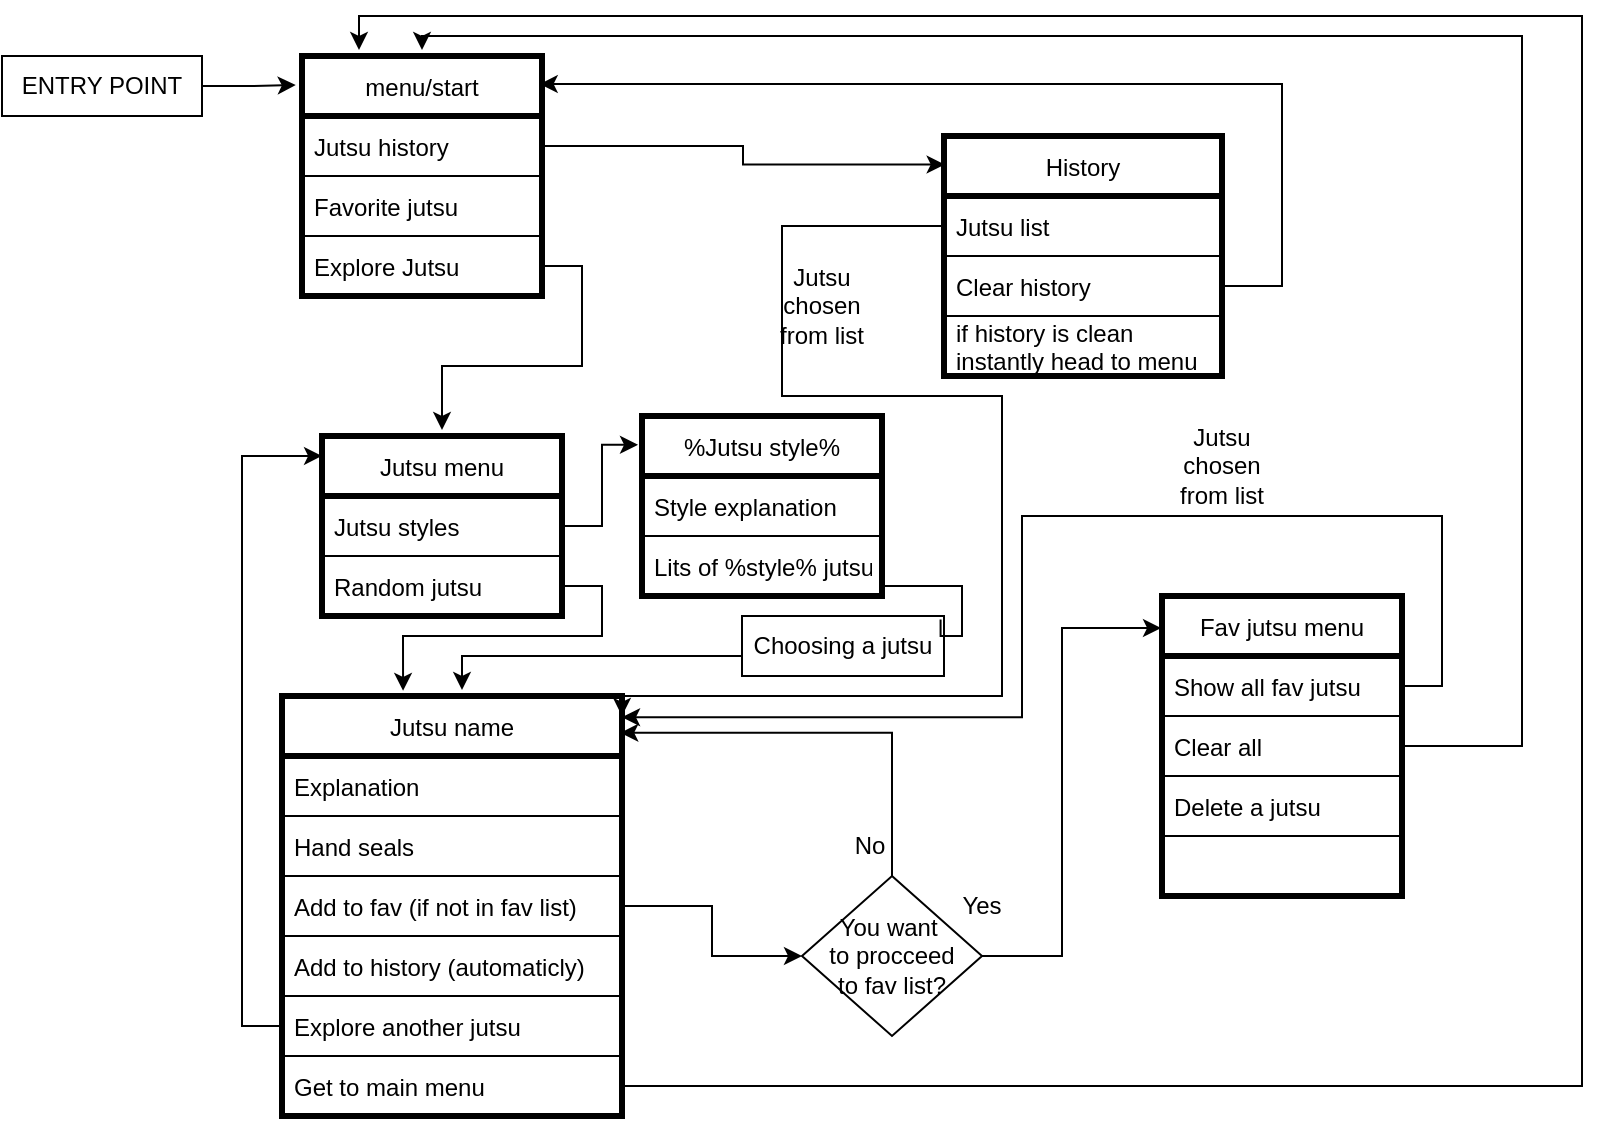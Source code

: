 <mxfile version="18.0.5" type="github">
  <diagram id="U3MrBjE8-kMof_1osqsS" name="Page-1">
    <mxGraphModel dx="1292" dy="763" grid="1" gridSize="10" guides="1" tooltips="1" connect="1" arrows="1" fold="1" page="1" pageScale="1" pageWidth="1169" pageHeight="1654" math="0" shadow="0">
      <root>
        <mxCell id="0" />
        <mxCell id="1" parent="0" />
        <mxCell id="c3NKIqUfqil0ogxzN9lb-2" value="menu/start" style="swimlane;fontStyle=0;childLayout=stackLayout;horizontal=1;startSize=30;horizontalStack=0;resizeParent=1;resizeParentMax=0;resizeLast=0;collapsible=1;marginBottom=0;gradientColor=none;gradientDirection=east;fillColor=default;perimeterSpacing=3;strokeWidth=3;" vertex="1" parent="1">
          <mxGeometry x="160" y="30" width="120" height="120" as="geometry" />
        </mxCell>
        <mxCell id="c3NKIqUfqil0ogxzN9lb-4" value="Jutsu history" style="text;strokeColor=default;fillColor=none;align=left;verticalAlign=middle;spacingLeft=4;spacingRight=4;overflow=hidden;points=[[0,0.5],[1,0.5]];portConstraint=eastwest;rotatable=0;strokeWidth=1;" vertex="1" parent="c3NKIqUfqil0ogxzN9lb-2">
          <mxGeometry y="30" width="120" height="30" as="geometry" />
        </mxCell>
        <mxCell id="c3NKIqUfqil0ogxzN9lb-3" value="Favorite jutsu" style="text;strokeColor=default;fillColor=none;align=left;verticalAlign=middle;spacingLeft=4;spacingRight=4;overflow=hidden;points=[[0,0.5],[1,0.5]];portConstraint=eastwest;rotatable=0;" vertex="1" parent="c3NKIqUfqil0ogxzN9lb-2">
          <mxGeometry y="60" width="120" height="30" as="geometry" />
        </mxCell>
        <mxCell id="c3NKIqUfqil0ogxzN9lb-5" value="Explore Jutsu" style="text;strokeColor=none;fillColor=none;align=left;verticalAlign=middle;spacingLeft=4;spacingRight=4;overflow=hidden;points=[[0,0.5],[1,0.5]];portConstraint=eastwest;rotatable=0;" vertex="1" parent="c3NKIqUfqil0ogxzN9lb-2">
          <mxGeometry y="90" width="120" height="30" as="geometry" />
        </mxCell>
        <mxCell id="c3NKIqUfqil0ogxzN9lb-11" value="Jutsu menu" style="swimlane;fontStyle=0;childLayout=stackLayout;horizontal=1;startSize=30;horizontalStack=0;resizeParent=1;resizeParentMax=0;resizeLast=0;collapsible=1;marginBottom=0;gradientColor=none;gradientDirection=east;fillColor=default;perimeterSpacing=3;strokeWidth=3;" vertex="1" parent="1">
          <mxGeometry x="170" y="220" width="120" height="90" as="geometry" />
        </mxCell>
        <mxCell id="c3NKIqUfqil0ogxzN9lb-12" value="Jutsu styles" style="text;strokeColor=none;fillColor=none;align=left;verticalAlign=middle;spacingLeft=4;spacingRight=4;overflow=hidden;points=[[0,0.5],[1,0.5]];portConstraint=eastwest;rotatable=0;" vertex="1" parent="c3NKIqUfqil0ogxzN9lb-11">
          <mxGeometry y="30" width="120" height="30" as="geometry" />
        </mxCell>
        <mxCell id="c3NKIqUfqil0ogxzN9lb-13" value="Random jutsu" style="text;strokeColor=default;fillColor=none;align=left;verticalAlign=middle;spacingLeft=4;spacingRight=4;overflow=hidden;points=[[0,0.5],[1,0.5]];portConstraint=eastwest;rotatable=0;strokeWidth=1;" vertex="1" parent="c3NKIqUfqil0ogxzN9lb-11">
          <mxGeometry y="60" width="120" height="30" as="geometry" />
        </mxCell>
        <mxCell id="c3NKIqUfqil0ogxzN9lb-15" style="edgeStyle=orthogonalEdgeStyle;rounded=0;orthogonalLoop=1;jettySize=auto;html=1;entryX=0.5;entryY=0;entryDx=0;entryDy=0;" edge="1" parent="1" source="c3NKIqUfqil0ogxzN9lb-5" target="c3NKIqUfqil0ogxzN9lb-11">
          <mxGeometry relative="1" as="geometry" />
        </mxCell>
        <mxCell id="c3NKIqUfqil0ogxzN9lb-16" value="%Jutsu style%" style="swimlane;fontStyle=0;childLayout=stackLayout;horizontal=1;startSize=30;horizontalStack=0;resizeParent=1;resizeParentMax=0;resizeLast=0;collapsible=1;marginBottom=0;gradientColor=none;gradientDirection=east;fillColor=default;perimeterSpacing=3;strokeWidth=3;" vertex="1" parent="1">
          <mxGeometry x="330" y="210" width="120" height="90" as="geometry" />
        </mxCell>
        <mxCell id="c3NKIqUfqil0ogxzN9lb-18" value="Style explanation" style="text;strokeColor=default;fillColor=none;align=left;verticalAlign=middle;spacingLeft=4;spacingRight=4;overflow=hidden;points=[[0,0.5],[1,0.5]];portConstraint=eastwest;rotatable=0;strokeWidth=1;" vertex="1" parent="c3NKIqUfqil0ogxzN9lb-16">
          <mxGeometry y="30" width="120" height="30" as="geometry" />
        </mxCell>
        <mxCell id="c3NKIqUfqil0ogxzN9lb-19" value="Lits of %style% jutsu" style="text;strokeColor=none;fillColor=none;align=left;verticalAlign=middle;spacingLeft=4;spacingRight=4;overflow=hidden;points=[[0,0.5],[1,0.5]];portConstraint=eastwest;rotatable=0;" vertex="1" parent="c3NKIqUfqil0ogxzN9lb-16">
          <mxGeometry y="60" width="120" height="30" as="geometry" />
        </mxCell>
        <mxCell id="c3NKIqUfqil0ogxzN9lb-20" style="edgeStyle=orthogonalEdgeStyle;rounded=0;orthogonalLoop=1;jettySize=auto;html=1;entryX=0.008;entryY=0.181;entryDx=0;entryDy=0;entryPerimeter=0;" edge="1" parent="1" source="c3NKIqUfqil0ogxzN9lb-12" target="c3NKIqUfqil0ogxzN9lb-16">
          <mxGeometry relative="1" as="geometry" />
        </mxCell>
        <mxCell id="c3NKIqUfqil0ogxzN9lb-22" value="Jutsu name" style="swimlane;fontStyle=0;childLayout=stackLayout;horizontal=1;startSize=30;horizontalStack=0;resizeParent=1;resizeParentMax=0;resizeLast=0;collapsible=1;marginBottom=0;gradientColor=none;gradientDirection=east;fillColor=default;perimeterSpacing=3;strokeWidth=3;" vertex="1" parent="1">
          <mxGeometry x="150" y="350" width="170" height="210" as="geometry" />
        </mxCell>
        <mxCell id="c3NKIqUfqil0ogxzN9lb-23" value="Explanation" style="text;strokeColor=none;fillColor=none;align=left;verticalAlign=middle;spacingLeft=4;spacingRight=4;overflow=hidden;points=[[0,0.5],[1,0.5]];portConstraint=eastwest;rotatable=0;" vertex="1" parent="c3NKIqUfqil0ogxzN9lb-22">
          <mxGeometry y="30" width="170" height="30" as="geometry" />
        </mxCell>
        <mxCell id="c3NKIqUfqil0ogxzN9lb-24" value="Hand seals" style="text;strokeColor=default;fillColor=none;align=left;verticalAlign=middle;spacingLeft=4;spacingRight=4;overflow=hidden;points=[[0,0.5],[1,0.5]];portConstraint=eastwest;rotatable=0;strokeWidth=1;" vertex="1" parent="c3NKIqUfqil0ogxzN9lb-22">
          <mxGeometry y="60" width="170" height="30" as="geometry" />
        </mxCell>
        <mxCell id="c3NKIqUfqil0ogxzN9lb-25" value="Add to fav (if not in fav list)" style="text;strokeColor=none;fillColor=none;align=left;verticalAlign=middle;spacingLeft=4;spacingRight=4;overflow=hidden;points=[[0,0.5],[1,0.5]];portConstraint=eastwest;rotatable=0;" vertex="1" parent="c3NKIqUfqil0ogxzN9lb-22">
          <mxGeometry y="90" width="170" height="30" as="geometry" />
        </mxCell>
        <mxCell id="c3NKIqUfqil0ogxzN9lb-26" value="Add to history (automaticly)" style="text;strokeColor=default;fillColor=none;align=left;verticalAlign=middle;spacingLeft=4;spacingRight=4;overflow=hidden;points=[[0,0.5],[1,0.5]];portConstraint=eastwest;rotatable=0;perimeterSpacing=1;" vertex="1" parent="c3NKIqUfqil0ogxzN9lb-22">
          <mxGeometry y="120" width="170" height="30" as="geometry" />
        </mxCell>
        <mxCell id="c3NKIqUfqil0ogxzN9lb-28" value="Explore another jutsu" style="text;strokeColor=default;fillColor=none;align=left;verticalAlign=middle;spacingLeft=4;spacingRight=4;overflow=hidden;points=[[0,0.5],[1,0.5]];portConstraint=eastwest;rotatable=0;perimeterSpacing=1;" vertex="1" parent="c3NKIqUfqil0ogxzN9lb-22">
          <mxGeometry y="150" width="170" height="30" as="geometry" />
        </mxCell>
        <mxCell id="c3NKIqUfqil0ogxzN9lb-27" value="Get to main menu" style="text;strokeColor=default;fillColor=none;align=left;verticalAlign=middle;spacingLeft=4;spacingRight=4;overflow=hidden;points=[[0,0.5],[1,0.5]];portConstraint=eastwest;rotatable=0;perimeterSpacing=1;" vertex="1" parent="c3NKIqUfqil0ogxzN9lb-22">
          <mxGeometry y="180" width="170" height="30" as="geometry" />
        </mxCell>
        <mxCell id="c3NKIqUfqil0ogxzN9lb-30" style="edgeStyle=orthogonalEdgeStyle;rounded=0;orthogonalLoop=1;jettySize=auto;html=1;entryX=0.024;entryY=0.135;entryDx=0;entryDy=0;entryPerimeter=0;" edge="1" parent="1" source="c3NKIqUfqil0ogxzN9lb-28" target="c3NKIqUfqil0ogxzN9lb-11">
          <mxGeometry relative="1" as="geometry" />
        </mxCell>
        <mxCell id="c3NKIqUfqil0ogxzN9lb-33" style="edgeStyle=orthogonalEdgeStyle;rounded=0;orthogonalLoop=1;jettySize=auto;html=1;startArrow=none;" edge="1" parent="1" source="c3NKIqUfqil0ogxzN9lb-34" target="c3NKIqUfqil0ogxzN9lb-22">
          <mxGeometry relative="1" as="geometry">
            <Array as="points">
              <mxPoint x="431" y="330" />
              <mxPoint x="240" y="330" />
            </Array>
          </mxGeometry>
        </mxCell>
        <mxCell id="c3NKIqUfqil0ogxzN9lb-34" value="Choosing a jutsu" style="text;html=1;strokeColor=default;fillColor=none;align=center;verticalAlign=middle;whiteSpace=wrap;rounded=0;" vertex="1" parent="1">
          <mxGeometry x="380" y="310" width="101" height="30" as="geometry" />
        </mxCell>
        <mxCell id="c3NKIqUfqil0ogxzN9lb-36" value="" style="edgeStyle=orthogonalEdgeStyle;rounded=0;orthogonalLoop=1;jettySize=auto;html=1;entryX=0.983;entryY=0.06;entryDx=0;entryDy=0;entryPerimeter=0;endArrow=none;" edge="1" parent="1" source="c3NKIqUfqil0ogxzN9lb-19" target="c3NKIqUfqil0ogxzN9lb-34">
          <mxGeometry relative="1" as="geometry">
            <mxPoint x="330" y="295" as="sourcePoint" />
            <mxPoint x="330.008" y="349.96" as="targetPoint" />
            <Array as="points">
              <mxPoint x="490" y="295" />
              <mxPoint x="490" y="320" />
              <mxPoint x="479" y="320" />
            </Array>
          </mxGeometry>
        </mxCell>
        <mxCell id="c3NKIqUfqil0ogxzN9lb-56" style="edgeStyle=orthogonalEdgeStyle;rounded=0;orthogonalLoop=1;jettySize=auto;html=1;entryX=0.02;entryY=0.122;entryDx=0;entryDy=0;entryPerimeter=0;" edge="1" parent="1" source="c3NKIqUfqil0ogxzN9lb-41" target="c3NKIqUfqil0ogxzN9lb-51">
          <mxGeometry relative="1" as="geometry">
            <Array as="points">
              <mxPoint x="540" y="480" />
              <mxPoint x="540" y="316" />
            </Array>
          </mxGeometry>
        </mxCell>
        <mxCell id="c3NKIqUfqil0ogxzN9lb-60" style="edgeStyle=orthogonalEdgeStyle;rounded=0;orthogonalLoop=1;jettySize=auto;html=1;entryX=0.978;entryY=0.099;entryDx=0;entryDy=0;entryPerimeter=0;" edge="1" parent="1" source="c3NKIqUfqil0ogxzN9lb-41" target="c3NKIqUfqil0ogxzN9lb-22">
          <mxGeometry relative="1" as="geometry">
            <Array as="points">
              <mxPoint x="455" y="368" />
            </Array>
          </mxGeometry>
        </mxCell>
        <mxCell id="c3NKIqUfqil0ogxzN9lb-41" value="You want&amp;nbsp;&lt;br&gt;to procceed&lt;br&gt;to fav list?" style="rhombus;whiteSpace=wrap;html=1;strokeColor=default;strokeWidth=1;fillColor=default;gradientColor=none;gradientDirection=east;" vertex="1" parent="1">
          <mxGeometry x="410" y="440" width="90" height="80" as="geometry" />
        </mxCell>
        <mxCell id="c3NKIqUfqil0ogxzN9lb-47" value="Yes" style="text;html=1;strokeColor=none;fillColor=none;align=center;verticalAlign=middle;whiteSpace=wrap;rounded=0;" vertex="1" parent="1">
          <mxGeometry x="470" y="440" width="60" height="30" as="geometry" />
        </mxCell>
        <mxCell id="c3NKIqUfqil0ogxzN9lb-49" value="No" style="text;html=1;strokeColor=none;fillColor=none;align=center;verticalAlign=middle;whiteSpace=wrap;rounded=0;" vertex="1" parent="1">
          <mxGeometry x="414" y="410" width="60" height="30" as="geometry" />
        </mxCell>
        <mxCell id="c3NKIqUfqil0ogxzN9lb-51" value="Fav jutsu menu" style="swimlane;fontStyle=0;childLayout=stackLayout;horizontal=1;startSize=30;horizontalStack=0;resizeParent=1;resizeParentMax=0;resizeLast=0;collapsible=1;marginBottom=0;gradientColor=none;gradientDirection=east;fillColor=default;perimeterSpacing=3;strokeWidth=3;" vertex="1" parent="1">
          <mxGeometry x="590" y="300" width="120" height="150" as="geometry" />
        </mxCell>
        <mxCell id="c3NKIqUfqil0ogxzN9lb-52" value="Show all fav jutsu" style="text;strokeColor=none;fillColor=none;align=left;verticalAlign=middle;spacingLeft=4;spacingRight=4;overflow=hidden;points=[[0,0.5],[1,0.5]];portConstraint=eastwest;rotatable=0;" vertex="1" parent="c3NKIqUfqil0ogxzN9lb-51">
          <mxGeometry y="30" width="120" height="30" as="geometry" />
        </mxCell>
        <mxCell id="c3NKIqUfqil0ogxzN9lb-53" value="Clear all" style="text;strokeColor=default;fillColor=none;align=left;verticalAlign=middle;spacingLeft=4;spacingRight=4;overflow=hidden;points=[[0,0.5],[1,0.5]];portConstraint=eastwest;rotatable=0;strokeWidth=1;" vertex="1" parent="c3NKIqUfqil0ogxzN9lb-51">
          <mxGeometry y="60" width="120" height="30" as="geometry" />
        </mxCell>
        <mxCell id="c3NKIqUfqil0ogxzN9lb-54" value="Delete a jutsu" style="text;strokeColor=none;fillColor=none;align=left;verticalAlign=middle;spacingLeft=4;spacingRight=4;overflow=hidden;points=[[0,0.5],[1,0.5]];portConstraint=eastwest;rotatable=0;" vertex="1" parent="c3NKIqUfqil0ogxzN9lb-51">
          <mxGeometry y="90" width="120" height="30" as="geometry" />
        </mxCell>
        <mxCell id="c3NKIqUfqil0ogxzN9lb-55" style="text;strokeColor=default;fillColor=none;align=left;verticalAlign=middle;spacingLeft=4;spacingRight=4;overflow=hidden;points=[[0,0.5],[1,0.5]];portConstraint=eastwest;rotatable=0;" vertex="1" parent="c3NKIqUfqil0ogxzN9lb-51">
          <mxGeometry y="120" width="120" height="30" as="geometry" />
        </mxCell>
        <mxCell id="c3NKIqUfqil0ogxzN9lb-59" style="edgeStyle=orthogonalEdgeStyle;rounded=0;orthogonalLoop=1;jettySize=auto;html=1;entryX=0;entryY=0.5;entryDx=0;entryDy=0;" edge="1" parent="1" source="c3NKIqUfqil0ogxzN9lb-25" target="c3NKIqUfqil0ogxzN9lb-41">
          <mxGeometry relative="1" as="geometry" />
        </mxCell>
        <mxCell id="c3NKIqUfqil0ogxzN9lb-63" style="edgeStyle=orthogonalEdgeStyle;rounded=0;orthogonalLoop=1;jettySize=auto;html=1;entryX=0.361;entryY=0.002;entryDx=0;entryDy=0;entryPerimeter=0;" edge="1" parent="1" source="c3NKIqUfqil0ogxzN9lb-13" target="c3NKIqUfqil0ogxzN9lb-22">
          <mxGeometry relative="1" as="geometry">
            <Array as="points">
              <mxPoint x="310" y="295" />
              <mxPoint x="310" y="320" />
              <mxPoint x="211" y="320" />
            </Array>
          </mxGeometry>
        </mxCell>
        <mxCell id="c3NKIqUfqil0ogxzN9lb-64" value="History" style="swimlane;fontStyle=0;childLayout=stackLayout;horizontal=1;startSize=30;horizontalStack=0;resizeParent=1;resizeParentMax=0;resizeLast=0;collapsible=1;marginBottom=0;gradientColor=none;gradientDirection=east;fillColor=default;perimeterSpacing=3;strokeWidth=3;" vertex="1" parent="1">
          <mxGeometry x="481" y="70" width="139" height="120" as="geometry" />
        </mxCell>
        <mxCell id="c3NKIqUfqil0ogxzN9lb-65" value="Jutsu list" style="text;strokeColor=none;fillColor=none;align=left;verticalAlign=middle;spacingLeft=4;spacingRight=4;overflow=hidden;points=[[0,0.5],[1,0.5]];portConstraint=eastwest;rotatable=0;" vertex="1" parent="c3NKIqUfqil0ogxzN9lb-64">
          <mxGeometry y="30" width="139" height="30" as="geometry" />
        </mxCell>
        <mxCell id="c3NKIqUfqil0ogxzN9lb-66" value="Clear history" style="text;strokeColor=default;fillColor=none;align=left;verticalAlign=middle;spacingLeft=4;spacingRight=4;overflow=hidden;points=[[0,0.5],[1,0.5]];portConstraint=eastwest;rotatable=0;strokeWidth=1;" vertex="1" parent="c3NKIqUfqil0ogxzN9lb-64">
          <mxGeometry y="60" width="139" height="30" as="geometry" />
        </mxCell>
        <mxCell id="c3NKIqUfqil0ogxzN9lb-67" value="if history is clean&#xa;instantly head to menu" style="text;strokeColor=none;fillColor=none;align=left;verticalAlign=middle;spacingLeft=4;spacingRight=4;overflow=hidden;points=[[0,0.5],[1,0.5]];portConstraint=eastwest;rotatable=0;" vertex="1" parent="c3NKIqUfqil0ogxzN9lb-64">
          <mxGeometry y="90" width="139" height="30" as="geometry" />
        </mxCell>
        <mxCell id="c3NKIqUfqil0ogxzN9lb-68" style="edgeStyle=orthogonalEdgeStyle;rounded=0;orthogonalLoop=1;jettySize=auto;html=1;entryX=0.023;entryY=0.137;entryDx=0;entryDy=0;entryPerimeter=0;" edge="1" parent="1" source="c3NKIqUfqil0ogxzN9lb-4" target="c3NKIqUfqil0ogxzN9lb-64">
          <mxGeometry relative="1" as="geometry" />
        </mxCell>
        <mxCell id="c3NKIqUfqil0ogxzN9lb-69" style="edgeStyle=orthogonalEdgeStyle;rounded=0;orthogonalLoop=1;jettySize=auto;html=1;entryX=0.967;entryY=0.135;entryDx=0;entryDy=0;entryPerimeter=0;" edge="1" parent="1" source="c3NKIqUfqil0ogxzN9lb-66" target="c3NKIqUfqil0ogxzN9lb-2">
          <mxGeometry relative="1" as="geometry">
            <Array as="points">
              <mxPoint x="650" y="145" />
              <mxPoint x="650" y="44" />
            </Array>
          </mxGeometry>
        </mxCell>
        <mxCell id="c3NKIqUfqil0ogxzN9lb-70" style="edgeStyle=orthogonalEdgeStyle;rounded=0;orthogonalLoop=1;jettySize=auto;html=1;entryX=0.5;entryY=0;entryDx=0;entryDy=0;" edge="1" parent="1" source="c3NKIqUfqil0ogxzN9lb-53" target="c3NKIqUfqil0ogxzN9lb-2">
          <mxGeometry relative="1" as="geometry">
            <Array as="points">
              <mxPoint x="770" y="375" />
              <mxPoint x="770" y="20" />
              <mxPoint x="220" y="20" />
            </Array>
          </mxGeometry>
        </mxCell>
        <mxCell id="c3NKIqUfqil0ogxzN9lb-71" style="edgeStyle=orthogonalEdgeStyle;rounded=0;orthogonalLoop=1;jettySize=auto;html=1;" edge="1" parent="1" source="c3NKIqUfqil0ogxzN9lb-65">
          <mxGeometry relative="1" as="geometry">
            <mxPoint x="320" y="360" as="targetPoint" />
            <Array as="points">
              <mxPoint x="400" y="115" />
              <mxPoint x="400" y="200" />
              <mxPoint x="510" y="200" />
              <mxPoint x="510" y="350" />
              <mxPoint x="320" y="350" />
            </Array>
          </mxGeometry>
        </mxCell>
        <mxCell id="c3NKIqUfqil0ogxzN9lb-72" style="edgeStyle=orthogonalEdgeStyle;rounded=0;orthogonalLoop=1;jettySize=auto;html=1;entryX=0.25;entryY=0;entryDx=0;entryDy=0;" edge="1" parent="1" source="c3NKIqUfqil0ogxzN9lb-27" target="c3NKIqUfqil0ogxzN9lb-2">
          <mxGeometry relative="1" as="geometry">
            <Array as="points">
              <mxPoint x="800" y="545" />
              <mxPoint x="800" y="10" />
              <mxPoint x="189" y="10" />
            </Array>
          </mxGeometry>
        </mxCell>
        <mxCell id="c3NKIqUfqil0ogxzN9lb-74" style="edgeStyle=orthogonalEdgeStyle;rounded=0;orthogonalLoop=1;jettySize=auto;html=1;entryX=-0.001;entryY=0.139;entryDx=0;entryDy=0;entryPerimeter=0;" edge="1" parent="1" source="c3NKIqUfqil0ogxzN9lb-73" target="c3NKIqUfqil0ogxzN9lb-2">
          <mxGeometry relative="1" as="geometry" />
        </mxCell>
        <mxCell id="c3NKIqUfqil0ogxzN9lb-73" value="ENTRY POINT" style="rounded=0;whiteSpace=wrap;html=1;strokeColor=default;strokeWidth=1;fillColor=default;gradientColor=none;gradientDirection=east;" vertex="1" parent="1">
          <mxGeometry x="10" y="30" width="100" height="30" as="geometry" />
        </mxCell>
        <mxCell id="c3NKIqUfqil0ogxzN9lb-75" style="edgeStyle=orthogonalEdgeStyle;rounded=0;orthogonalLoop=1;jettySize=auto;html=1;entryX=0.983;entryY=0.063;entryDx=0;entryDy=0;entryPerimeter=0;" edge="1" parent="1" source="c3NKIqUfqil0ogxzN9lb-52" target="c3NKIqUfqil0ogxzN9lb-22">
          <mxGeometry relative="1" as="geometry">
            <Array as="points">
              <mxPoint x="730" y="345" />
              <mxPoint x="730" y="260" />
              <mxPoint x="520" y="260" />
              <mxPoint x="520" y="361" />
            </Array>
          </mxGeometry>
        </mxCell>
        <mxCell id="c3NKIqUfqil0ogxzN9lb-76" value="Jutsu chosen from list" style="text;html=1;strokeColor=none;fillColor=none;align=center;verticalAlign=middle;whiteSpace=wrap;rounded=0;" vertex="1" parent="1">
          <mxGeometry x="590" y="220" width="60" height="30" as="geometry" />
        </mxCell>
        <mxCell id="c3NKIqUfqil0ogxzN9lb-77" value="Jutsu chosen from list" style="text;html=1;strokeColor=none;fillColor=none;align=center;verticalAlign=middle;whiteSpace=wrap;rounded=0;" vertex="1" parent="1">
          <mxGeometry x="390" y="140" width="60" height="30" as="geometry" />
        </mxCell>
      </root>
    </mxGraphModel>
  </diagram>
</mxfile>
